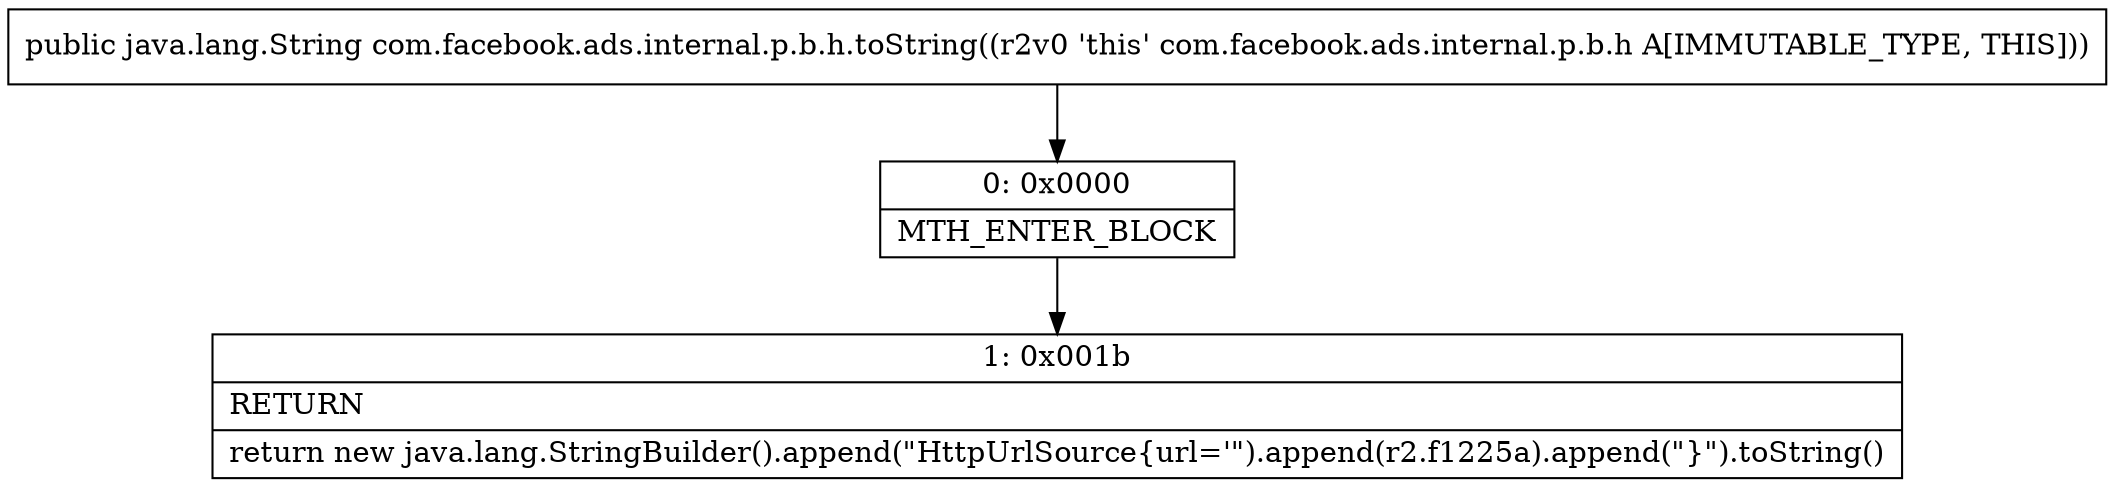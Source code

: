 digraph "CFG forcom.facebook.ads.internal.p.b.h.toString()Ljava\/lang\/String;" {
Node_0 [shape=record,label="{0\:\ 0x0000|MTH_ENTER_BLOCK\l}"];
Node_1 [shape=record,label="{1\:\ 0x001b|RETURN\l|return new java.lang.StringBuilder().append(\"HttpUrlSource\{url='\").append(r2.f1225a).append(\"\}\").toString()\l}"];
MethodNode[shape=record,label="{public java.lang.String com.facebook.ads.internal.p.b.h.toString((r2v0 'this' com.facebook.ads.internal.p.b.h A[IMMUTABLE_TYPE, THIS])) }"];
MethodNode -> Node_0;
Node_0 -> Node_1;
}

